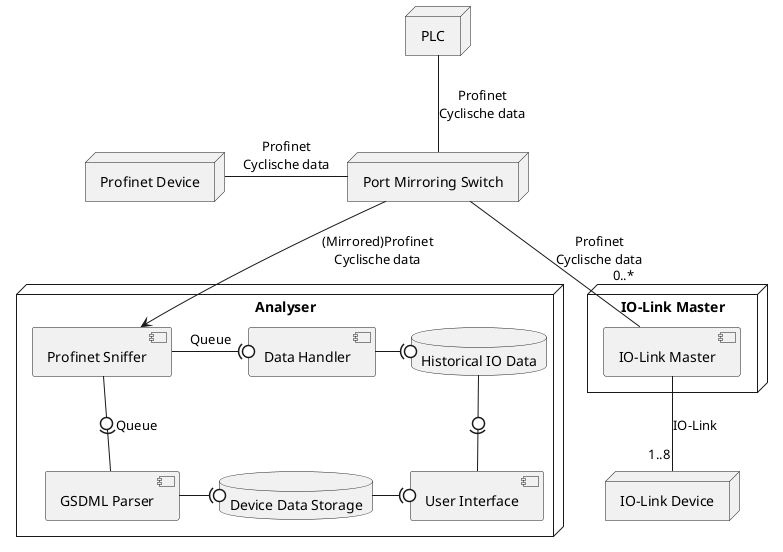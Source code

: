 @startuml Deployment_diagram

node "PLC" {
  
}

node "Port Mirroring Switch" as PM

node "Profinet Device" as PD

node "Analyser" {
    component "Profinet Sniffer" as PS
    component "Data Handler" as DH
    component "GSDML Parser" as GP
    component "User Interface" as UI
    database "Device Data Storage" as DDS
    database "Historical IO Data" as HID
}

node "IO-Link Master" as IOlink {
  component "IO-Link Master" as IOM
}
node "IO-Link Device" as Device{
}
' Connections
PLC -- PM : Profinet\nCyclische data
PM --"0..*\n\n" IOM : Profinet\nCyclische data
PM --> PS : (Mirrored)Profinet\nCyclische data
IOM --"1..8" Device : IO-Link
PD- PM : Profinet\nCyclische data

DH -(0 HID
HID -0)- UI
DDS -(0 UI
GP -(0 DDS
PS -(0 DH : Queue
PS -0)- GP : Queue
@enduml
